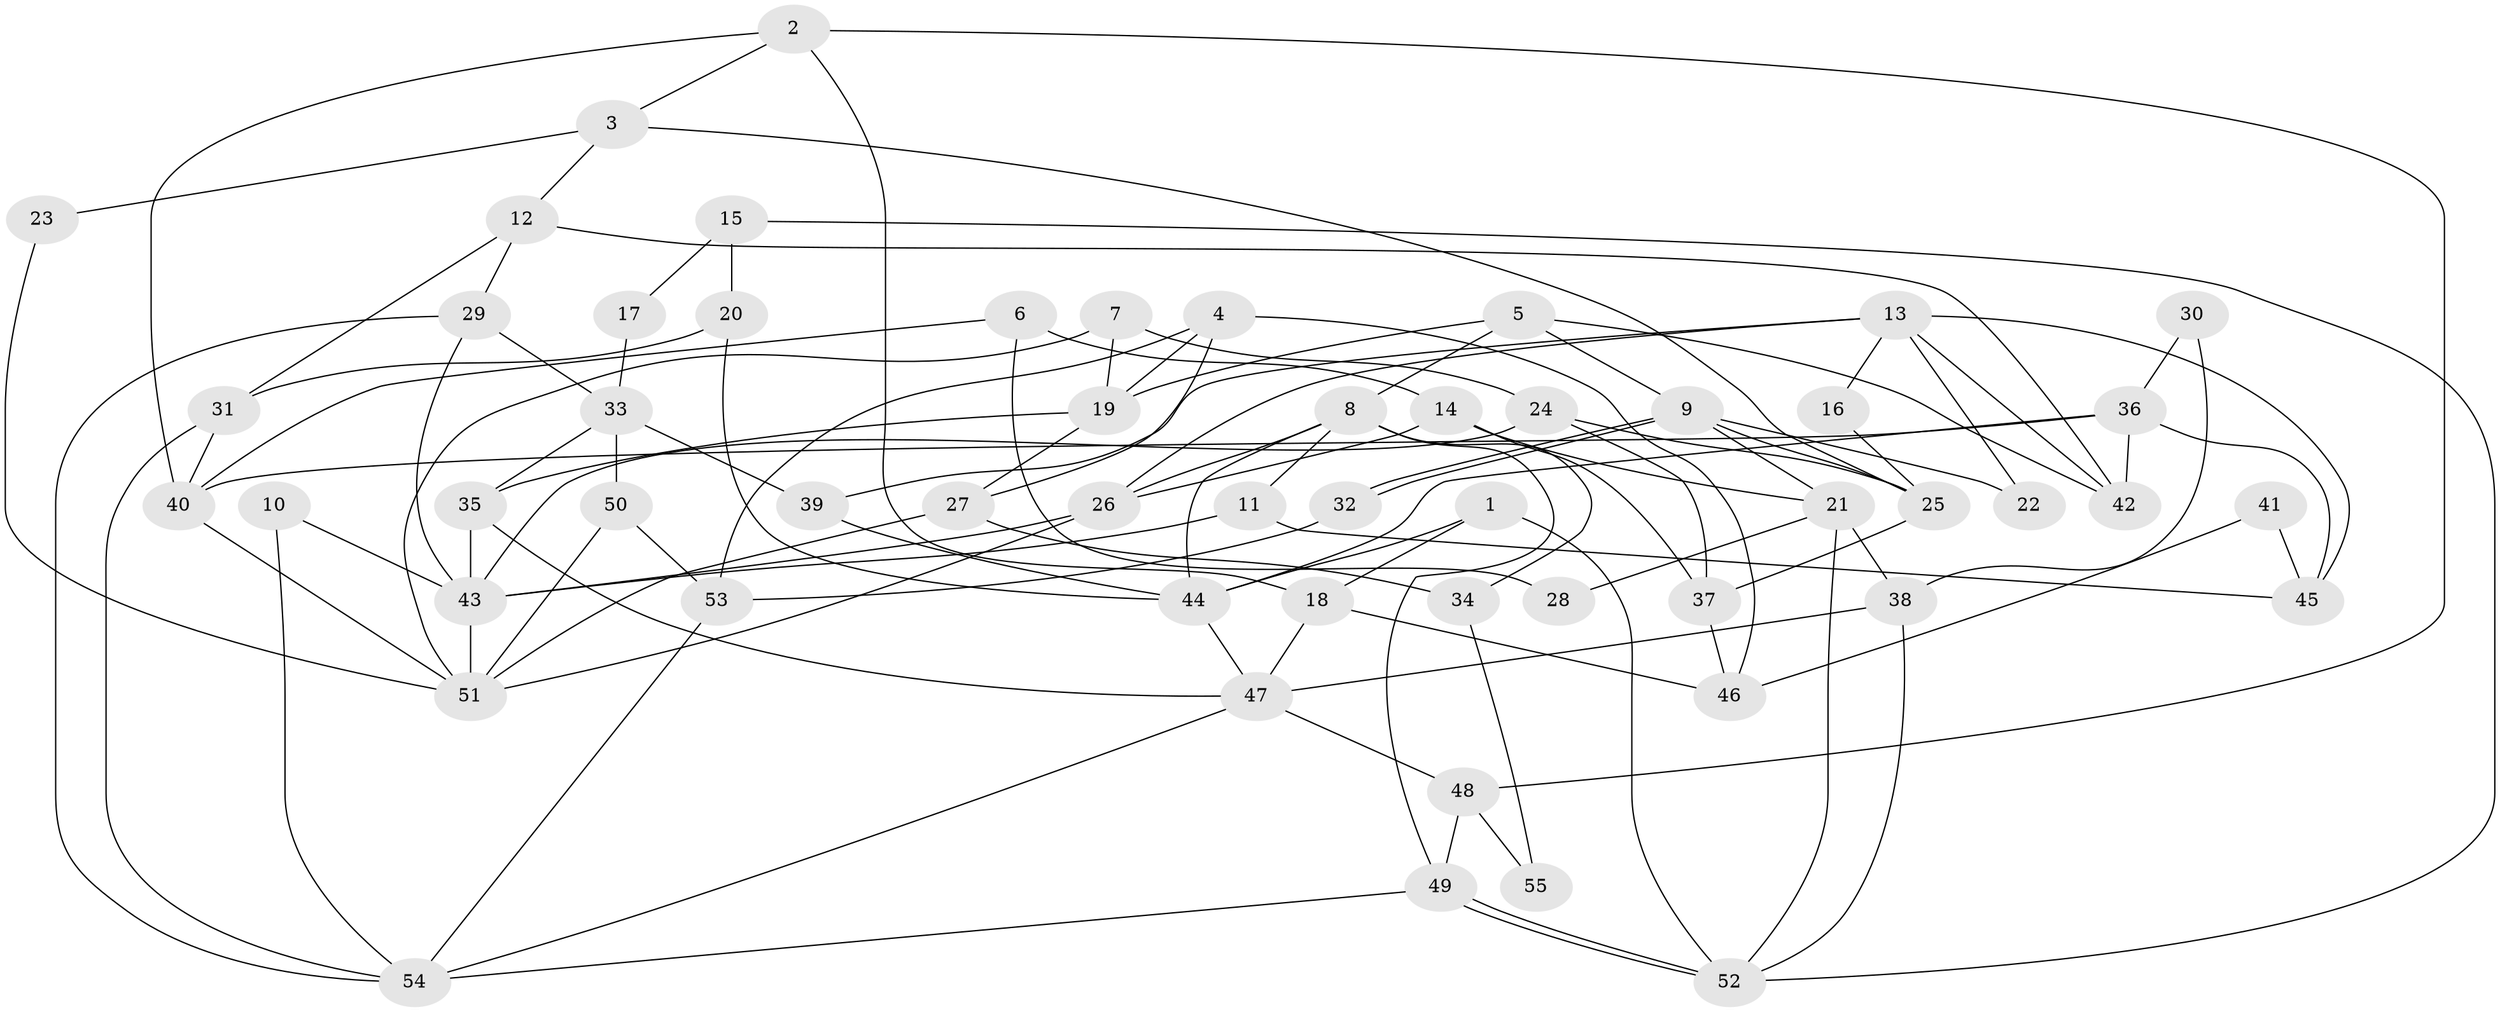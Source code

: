 // Generated by graph-tools (version 1.1) at 2025/11/02/27/25 16:11:17]
// undirected, 55 vertices, 110 edges
graph export_dot {
graph [start="1"]
  node [color=gray90,style=filled];
  1;
  2;
  3;
  4;
  5;
  6;
  7;
  8;
  9;
  10;
  11;
  12;
  13;
  14;
  15;
  16;
  17;
  18;
  19;
  20;
  21;
  22;
  23;
  24;
  25;
  26;
  27;
  28;
  29;
  30;
  31;
  32;
  33;
  34;
  35;
  36;
  37;
  38;
  39;
  40;
  41;
  42;
  43;
  44;
  45;
  46;
  47;
  48;
  49;
  50;
  51;
  52;
  53;
  54;
  55;
  1 -- 44;
  1 -- 18;
  1 -- 52;
  2 -- 40;
  2 -- 48;
  2 -- 3;
  2 -- 18;
  3 -- 25;
  3 -- 12;
  3 -- 23;
  4 -- 19;
  4 -- 53;
  4 -- 27;
  4 -- 46;
  5 -- 9;
  5 -- 19;
  5 -- 8;
  5 -- 42;
  6 -- 14;
  6 -- 40;
  6 -- 28;
  7 -- 24;
  7 -- 51;
  7 -- 19;
  8 -- 26;
  8 -- 11;
  8 -- 34;
  8 -- 44;
  8 -- 49;
  9 -- 21;
  9 -- 32;
  9 -- 32;
  9 -- 22;
  9 -- 25;
  10 -- 43;
  10 -- 54;
  11 -- 43;
  11 -- 45;
  12 -- 42;
  12 -- 29;
  12 -- 31;
  13 -- 39;
  13 -- 42;
  13 -- 16;
  13 -- 22;
  13 -- 26;
  13 -- 45;
  14 -- 26;
  14 -- 21;
  14 -- 37;
  15 -- 20;
  15 -- 52;
  15 -- 17;
  16 -- 25;
  17 -- 33;
  18 -- 47;
  18 -- 46;
  19 -- 27;
  19 -- 35;
  20 -- 44;
  20 -- 31;
  21 -- 38;
  21 -- 52;
  21 -- 28;
  23 -- 51;
  24 -- 37;
  24 -- 25;
  24 -- 43;
  25 -- 37;
  26 -- 51;
  26 -- 43;
  27 -- 51;
  27 -- 34;
  29 -- 43;
  29 -- 33;
  29 -- 54;
  30 -- 38;
  30 -- 36;
  31 -- 54;
  31 -- 40;
  32 -- 53;
  33 -- 35;
  33 -- 39;
  33 -- 50;
  34 -- 55;
  35 -- 43;
  35 -- 47;
  36 -- 44;
  36 -- 45;
  36 -- 40;
  36 -- 42;
  37 -- 46;
  38 -- 47;
  38 -- 52;
  39 -- 44;
  40 -- 51;
  41 -- 45;
  41 -- 46;
  43 -- 51;
  44 -- 47;
  47 -- 54;
  47 -- 48;
  48 -- 49;
  48 -- 55;
  49 -- 52;
  49 -- 52;
  49 -- 54;
  50 -- 51;
  50 -- 53;
  53 -- 54;
}
